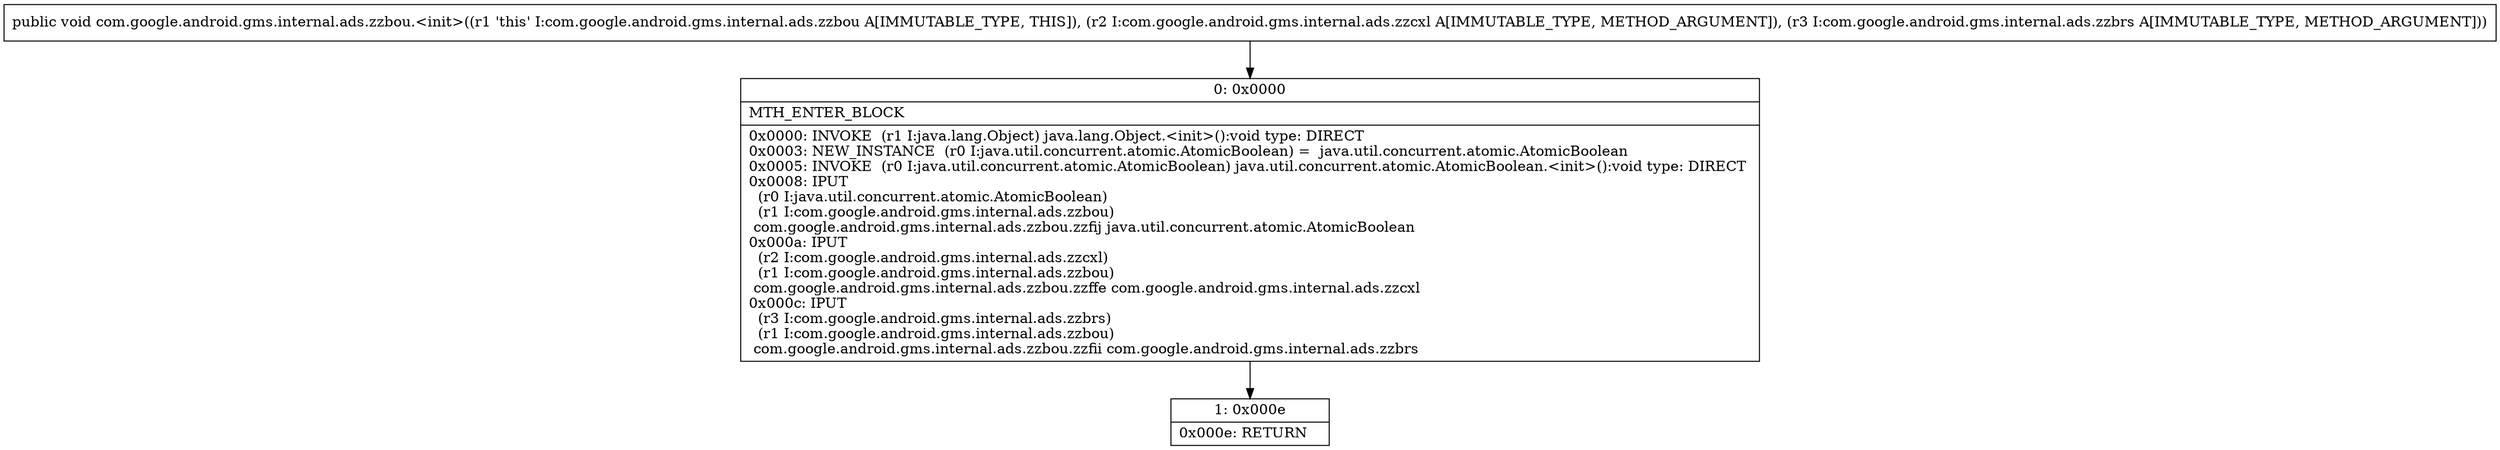 digraph "CFG forcom.google.android.gms.internal.ads.zzbou.\<init\>(Lcom\/google\/android\/gms\/internal\/ads\/zzcxl;Lcom\/google\/android\/gms\/internal\/ads\/zzbrs;)V" {
Node_0 [shape=record,label="{0\:\ 0x0000|MTH_ENTER_BLOCK\l|0x0000: INVOKE  (r1 I:java.lang.Object) java.lang.Object.\<init\>():void type: DIRECT \l0x0003: NEW_INSTANCE  (r0 I:java.util.concurrent.atomic.AtomicBoolean) =  java.util.concurrent.atomic.AtomicBoolean \l0x0005: INVOKE  (r0 I:java.util.concurrent.atomic.AtomicBoolean) java.util.concurrent.atomic.AtomicBoolean.\<init\>():void type: DIRECT \l0x0008: IPUT  \l  (r0 I:java.util.concurrent.atomic.AtomicBoolean)\l  (r1 I:com.google.android.gms.internal.ads.zzbou)\l com.google.android.gms.internal.ads.zzbou.zzfij java.util.concurrent.atomic.AtomicBoolean \l0x000a: IPUT  \l  (r2 I:com.google.android.gms.internal.ads.zzcxl)\l  (r1 I:com.google.android.gms.internal.ads.zzbou)\l com.google.android.gms.internal.ads.zzbou.zzffe com.google.android.gms.internal.ads.zzcxl \l0x000c: IPUT  \l  (r3 I:com.google.android.gms.internal.ads.zzbrs)\l  (r1 I:com.google.android.gms.internal.ads.zzbou)\l com.google.android.gms.internal.ads.zzbou.zzfii com.google.android.gms.internal.ads.zzbrs \l}"];
Node_1 [shape=record,label="{1\:\ 0x000e|0x000e: RETURN   \l}"];
MethodNode[shape=record,label="{public void com.google.android.gms.internal.ads.zzbou.\<init\>((r1 'this' I:com.google.android.gms.internal.ads.zzbou A[IMMUTABLE_TYPE, THIS]), (r2 I:com.google.android.gms.internal.ads.zzcxl A[IMMUTABLE_TYPE, METHOD_ARGUMENT]), (r3 I:com.google.android.gms.internal.ads.zzbrs A[IMMUTABLE_TYPE, METHOD_ARGUMENT])) }"];
MethodNode -> Node_0;
Node_0 -> Node_1;
}

